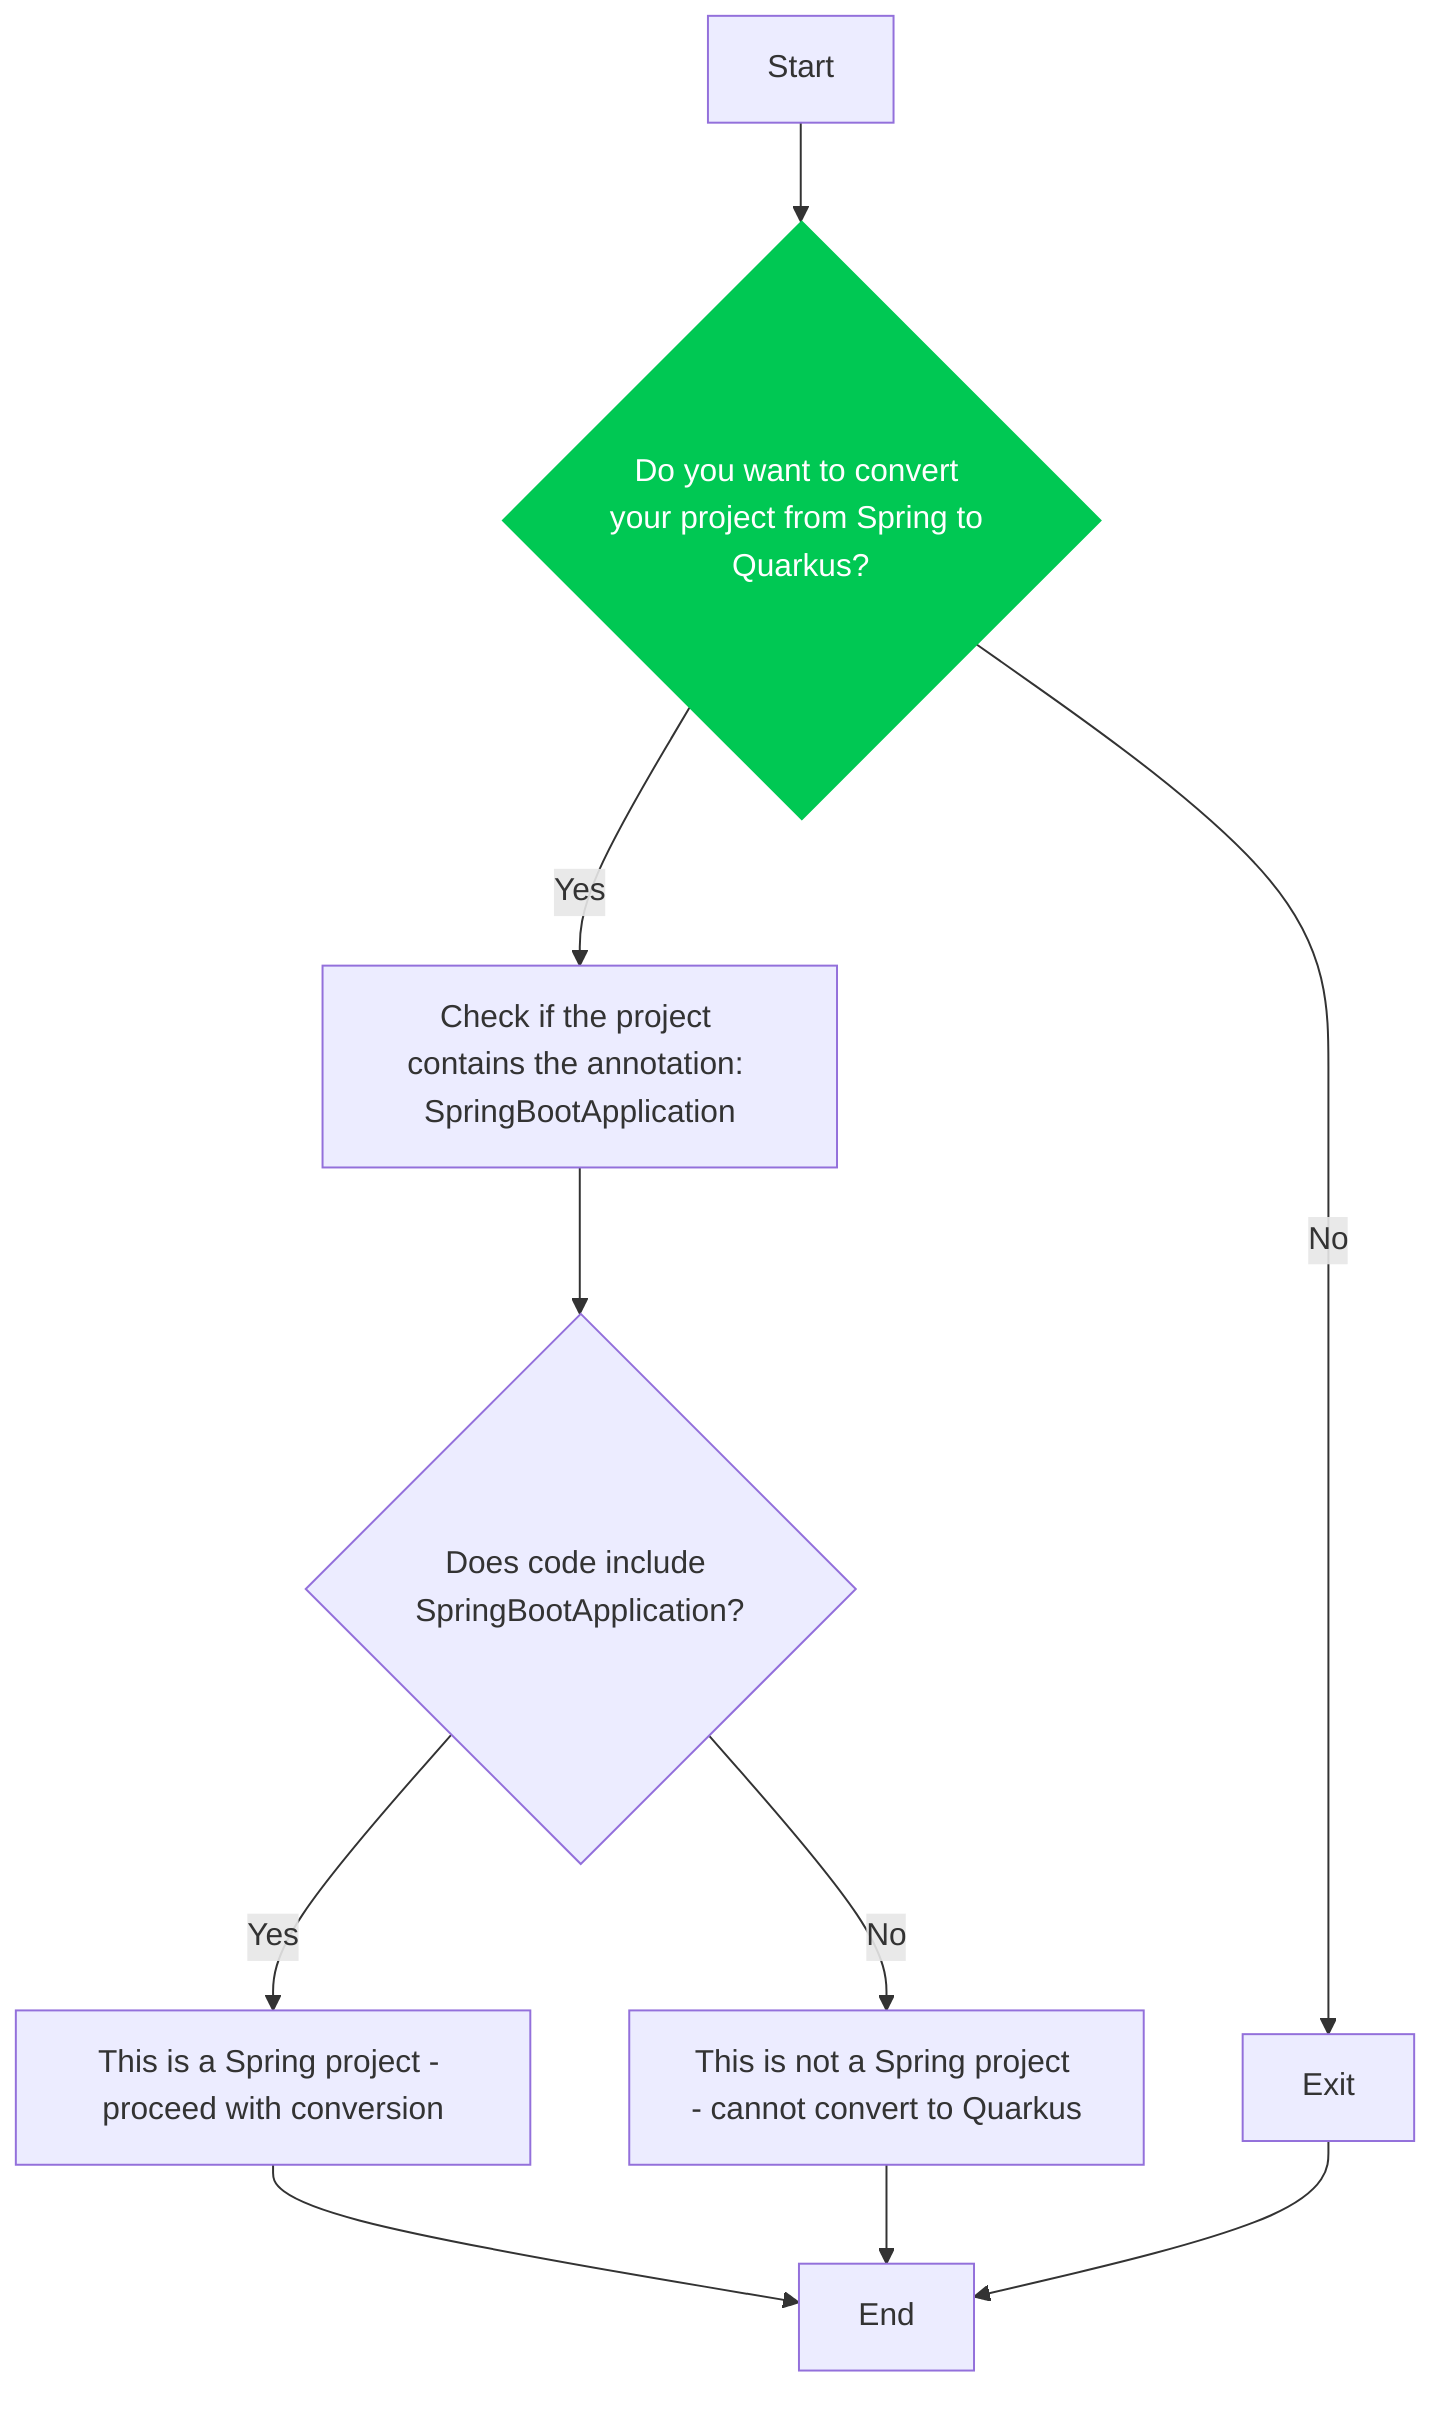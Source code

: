 flowchart TD
      A[Start] --> B{Do you want to convert your project from Spring to Quarkus?}
      B -->|No| C[Exit]
      B -->|Yes| D[Check if the project contains the annotation: SpringBootApplication]
      D --> E{Does code include SpringBootApplication?}
      E -->|Yes| F[This is a Spring project - proceed with conversion]
      E -->|No| G[This is not a Spring project - cannot convert to Quarkus]
      F --> H[End]
      G --> H[End]
      C --> H[End]
    
    style B stroke:#00C853,fill:#00C853,color:#FFFFFF